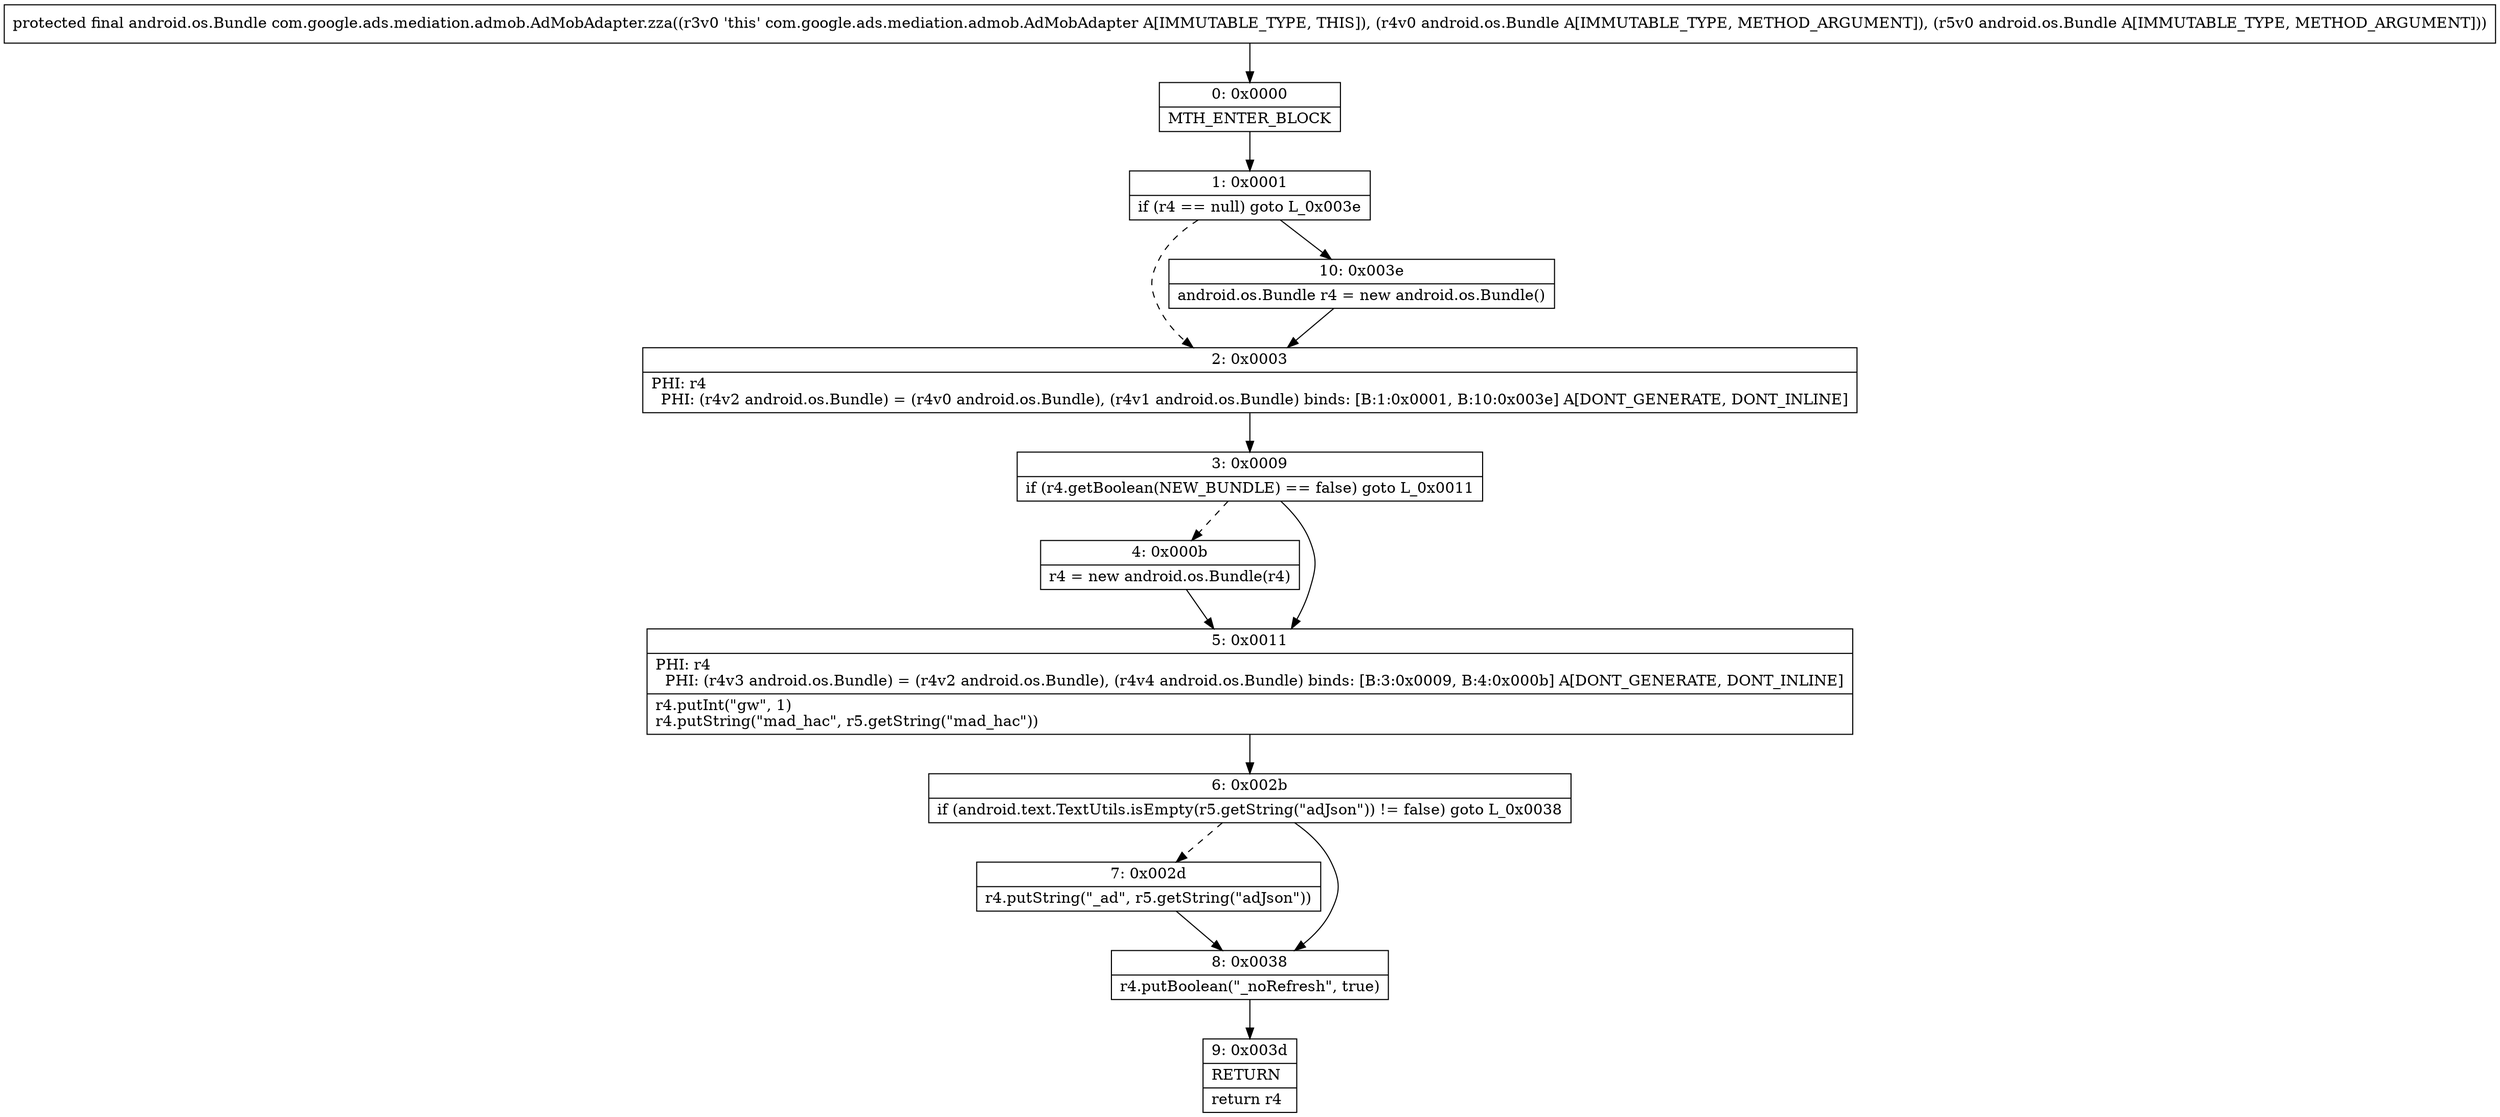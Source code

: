 digraph "CFG forcom.google.ads.mediation.admob.AdMobAdapter.zza(Landroid\/os\/Bundle;Landroid\/os\/Bundle;)Landroid\/os\/Bundle;" {
Node_0 [shape=record,label="{0\:\ 0x0000|MTH_ENTER_BLOCK\l}"];
Node_1 [shape=record,label="{1\:\ 0x0001|if (r4 == null) goto L_0x003e\l}"];
Node_2 [shape=record,label="{2\:\ 0x0003|PHI: r4 \l  PHI: (r4v2 android.os.Bundle) = (r4v0 android.os.Bundle), (r4v1 android.os.Bundle) binds: [B:1:0x0001, B:10:0x003e] A[DONT_GENERATE, DONT_INLINE]\l}"];
Node_3 [shape=record,label="{3\:\ 0x0009|if (r4.getBoolean(NEW_BUNDLE) == false) goto L_0x0011\l}"];
Node_4 [shape=record,label="{4\:\ 0x000b|r4 = new android.os.Bundle(r4)\l}"];
Node_5 [shape=record,label="{5\:\ 0x0011|PHI: r4 \l  PHI: (r4v3 android.os.Bundle) = (r4v2 android.os.Bundle), (r4v4 android.os.Bundle) binds: [B:3:0x0009, B:4:0x000b] A[DONT_GENERATE, DONT_INLINE]\l|r4.putInt(\"gw\", 1)\lr4.putString(\"mad_hac\", r5.getString(\"mad_hac\"))\l}"];
Node_6 [shape=record,label="{6\:\ 0x002b|if (android.text.TextUtils.isEmpty(r5.getString(\"adJson\")) != false) goto L_0x0038\l}"];
Node_7 [shape=record,label="{7\:\ 0x002d|r4.putString(\"_ad\", r5.getString(\"adJson\"))\l}"];
Node_8 [shape=record,label="{8\:\ 0x0038|r4.putBoolean(\"_noRefresh\", true)\l}"];
Node_9 [shape=record,label="{9\:\ 0x003d|RETURN\l|return r4\l}"];
Node_10 [shape=record,label="{10\:\ 0x003e|android.os.Bundle r4 = new android.os.Bundle()\l}"];
MethodNode[shape=record,label="{protected final android.os.Bundle com.google.ads.mediation.admob.AdMobAdapter.zza((r3v0 'this' com.google.ads.mediation.admob.AdMobAdapter A[IMMUTABLE_TYPE, THIS]), (r4v0 android.os.Bundle A[IMMUTABLE_TYPE, METHOD_ARGUMENT]), (r5v0 android.os.Bundle A[IMMUTABLE_TYPE, METHOD_ARGUMENT])) }"];
MethodNode -> Node_0;
Node_0 -> Node_1;
Node_1 -> Node_2[style=dashed];
Node_1 -> Node_10;
Node_2 -> Node_3;
Node_3 -> Node_4[style=dashed];
Node_3 -> Node_5;
Node_4 -> Node_5;
Node_5 -> Node_6;
Node_6 -> Node_7[style=dashed];
Node_6 -> Node_8;
Node_7 -> Node_8;
Node_8 -> Node_9;
Node_10 -> Node_2;
}

